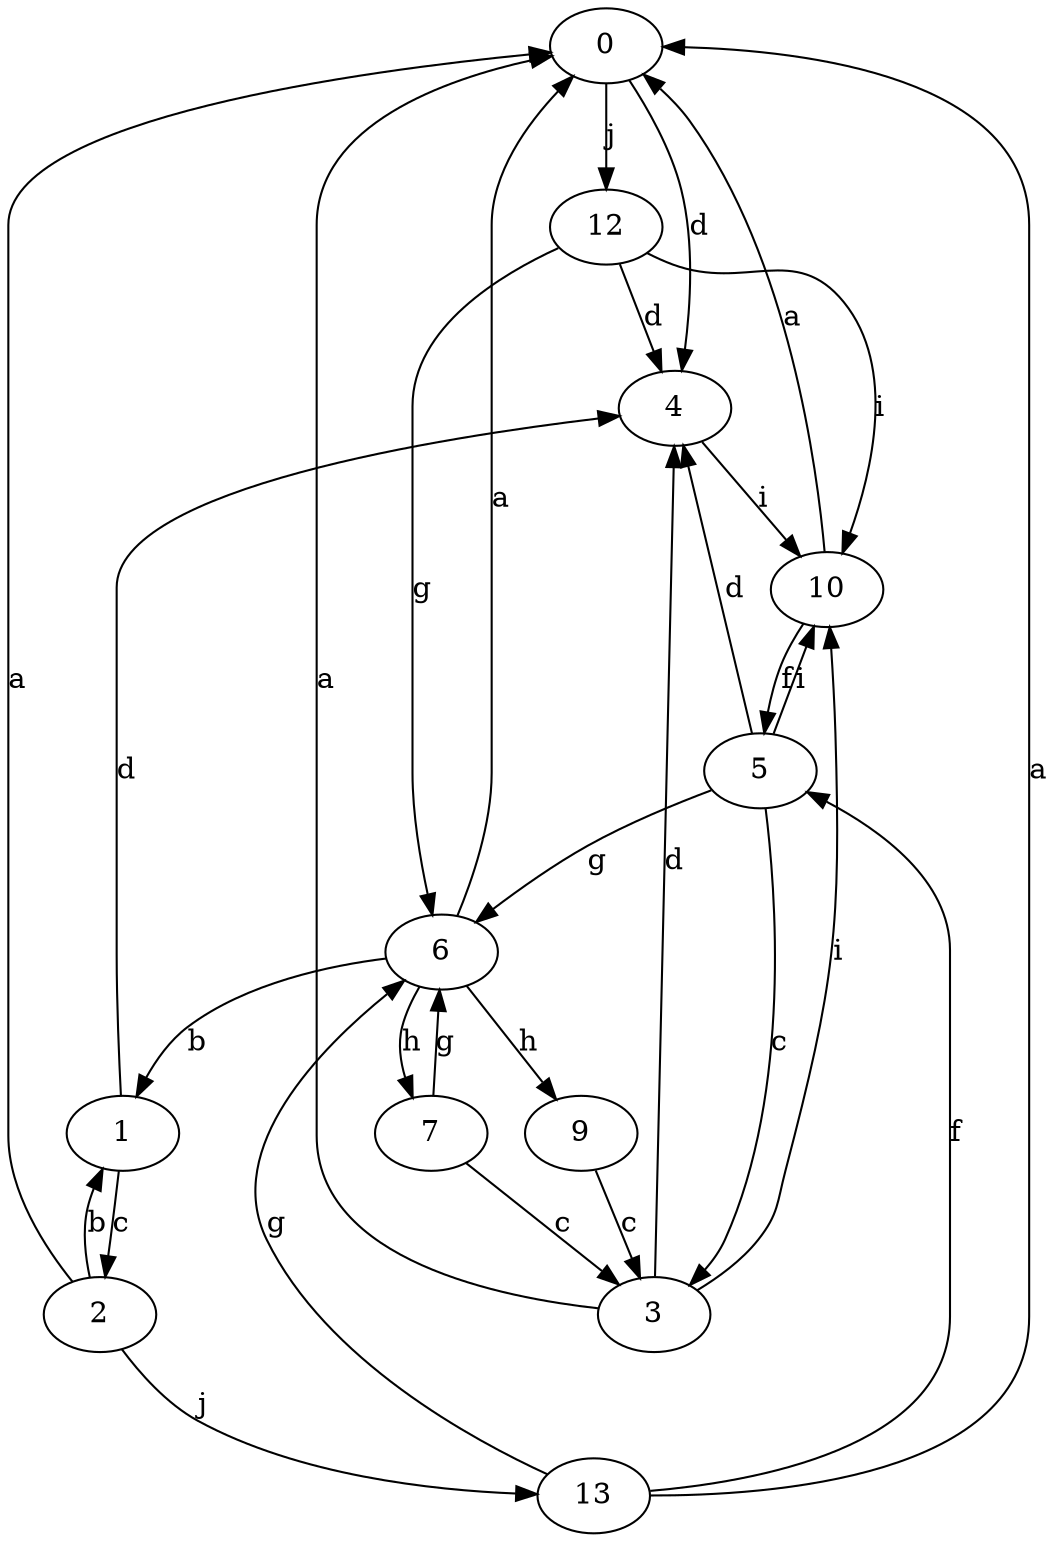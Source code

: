 strict digraph  {
0;
1;
2;
3;
4;
5;
6;
7;
9;
10;
12;
13;
0 -> 4  [label=d];
0 -> 12  [label=j];
1 -> 2  [label=c];
1 -> 4  [label=d];
2 -> 0  [label=a];
2 -> 1  [label=b];
2 -> 13  [label=j];
3 -> 0  [label=a];
3 -> 4  [label=d];
3 -> 10  [label=i];
4 -> 10  [label=i];
5 -> 3  [label=c];
5 -> 4  [label=d];
5 -> 6  [label=g];
5 -> 10  [label=i];
6 -> 0  [label=a];
6 -> 1  [label=b];
6 -> 7  [label=h];
6 -> 9  [label=h];
7 -> 3  [label=c];
7 -> 6  [label=g];
9 -> 3  [label=c];
10 -> 0  [label=a];
10 -> 5  [label=f];
12 -> 4  [label=d];
12 -> 6  [label=g];
12 -> 10  [label=i];
13 -> 0  [label=a];
13 -> 5  [label=f];
13 -> 6  [label=g];
}
